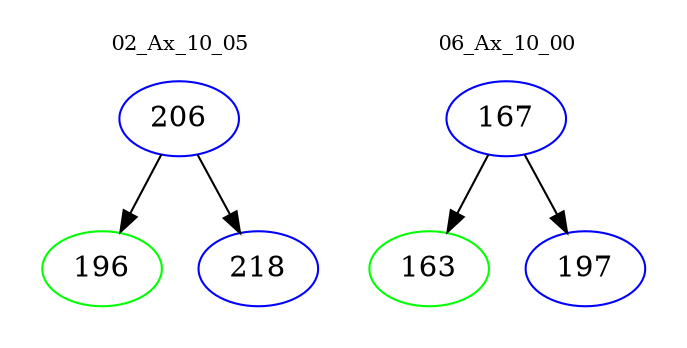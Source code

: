digraph{
subgraph cluster_0 {
color = white
label = "02_Ax_10_05";
fontsize=10;
T0_206 [label="206", color="blue"]
T0_206 -> T0_196 [color="black"]
T0_196 [label="196", color="green"]
T0_206 -> T0_218 [color="black"]
T0_218 [label="218", color="blue"]
}
subgraph cluster_1 {
color = white
label = "06_Ax_10_00";
fontsize=10;
T1_167 [label="167", color="blue"]
T1_167 -> T1_163 [color="black"]
T1_163 [label="163", color="green"]
T1_167 -> T1_197 [color="black"]
T1_197 [label="197", color="blue"]
}
}
